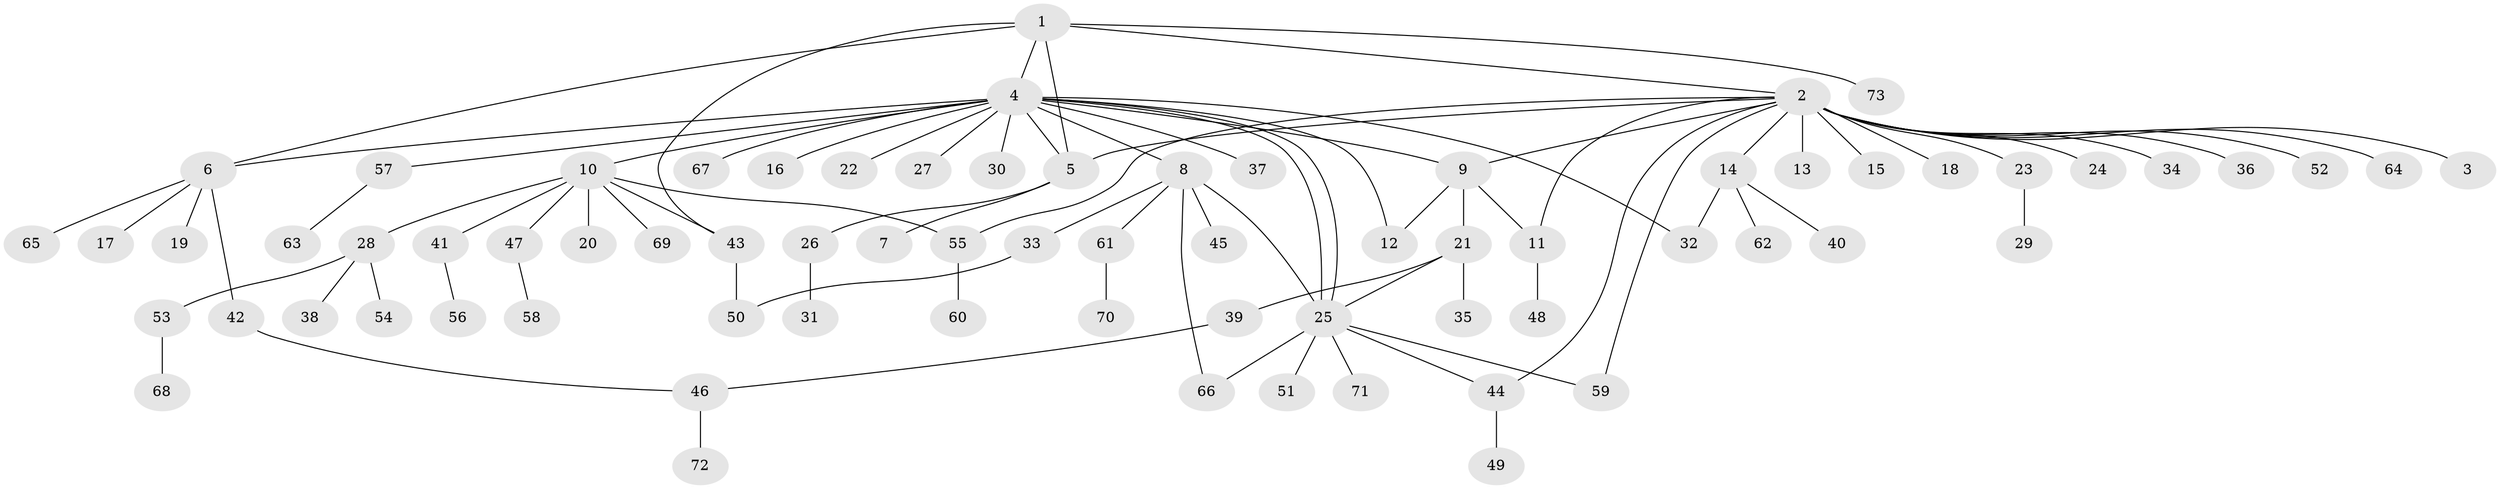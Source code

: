 // coarse degree distribution, {5: 0.07547169811320754, 17: 0.018867924528301886, 1: 0.6037735849056604, 16: 0.018867924528301886, 4: 0.018867924528301886, 9: 0.03773584905660377, 2: 0.1320754716981132, 3: 0.09433962264150944}
// Generated by graph-tools (version 1.1) at 2025/41/03/06/25 10:41:48]
// undirected, 73 vertices, 89 edges
graph export_dot {
graph [start="1"]
  node [color=gray90,style=filled];
  1;
  2;
  3;
  4;
  5;
  6;
  7;
  8;
  9;
  10;
  11;
  12;
  13;
  14;
  15;
  16;
  17;
  18;
  19;
  20;
  21;
  22;
  23;
  24;
  25;
  26;
  27;
  28;
  29;
  30;
  31;
  32;
  33;
  34;
  35;
  36;
  37;
  38;
  39;
  40;
  41;
  42;
  43;
  44;
  45;
  46;
  47;
  48;
  49;
  50;
  51;
  52;
  53;
  54;
  55;
  56;
  57;
  58;
  59;
  60;
  61;
  62;
  63;
  64;
  65;
  66;
  67;
  68;
  69;
  70;
  71;
  72;
  73;
  1 -- 2;
  1 -- 4;
  1 -- 5;
  1 -- 6;
  1 -- 43;
  1 -- 73;
  2 -- 3;
  2 -- 5;
  2 -- 9;
  2 -- 11;
  2 -- 13;
  2 -- 14;
  2 -- 15;
  2 -- 18;
  2 -- 23;
  2 -- 24;
  2 -- 34;
  2 -- 36;
  2 -- 44;
  2 -- 52;
  2 -- 55;
  2 -- 59;
  2 -- 64;
  4 -- 5;
  4 -- 6;
  4 -- 8;
  4 -- 9;
  4 -- 10;
  4 -- 12;
  4 -- 16;
  4 -- 22;
  4 -- 25;
  4 -- 25;
  4 -- 27;
  4 -- 30;
  4 -- 32;
  4 -- 37;
  4 -- 57;
  4 -- 67;
  5 -- 7;
  5 -- 26;
  6 -- 17;
  6 -- 19;
  6 -- 42;
  6 -- 65;
  8 -- 25;
  8 -- 33;
  8 -- 45;
  8 -- 61;
  8 -- 66;
  9 -- 11;
  9 -- 12;
  9 -- 21;
  10 -- 20;
  10 -- 28;
  10 -- 41;
  10 -- 43;
  10 -- 47;
  10 -- 55;
  10 -- 69;
  11 -- 48;
  14 -- 32;
  14 -- 40;
  14 -- 62;
  21 -- 25;
  21 -- 35;
  21 -- 39;
  23 -- 29;
  25 -- 44;
  25 -- 51;
  25 -- 59;
  25 -- 66;
  25 -- 71;
  26 -- 31;
  28 -- 38;
  28 -- 53;
  28 -- 54;
  33 -- 50;
  39 -- 46;
  41 -- 56;
  42 -- 46;
  43 -- 50;
  44 -- 49;
  46 -- 72;
  47 -- 58;
  53 -- 68;
  55 -- 60;
  57 -- 63;
  61 -- 70;
}

